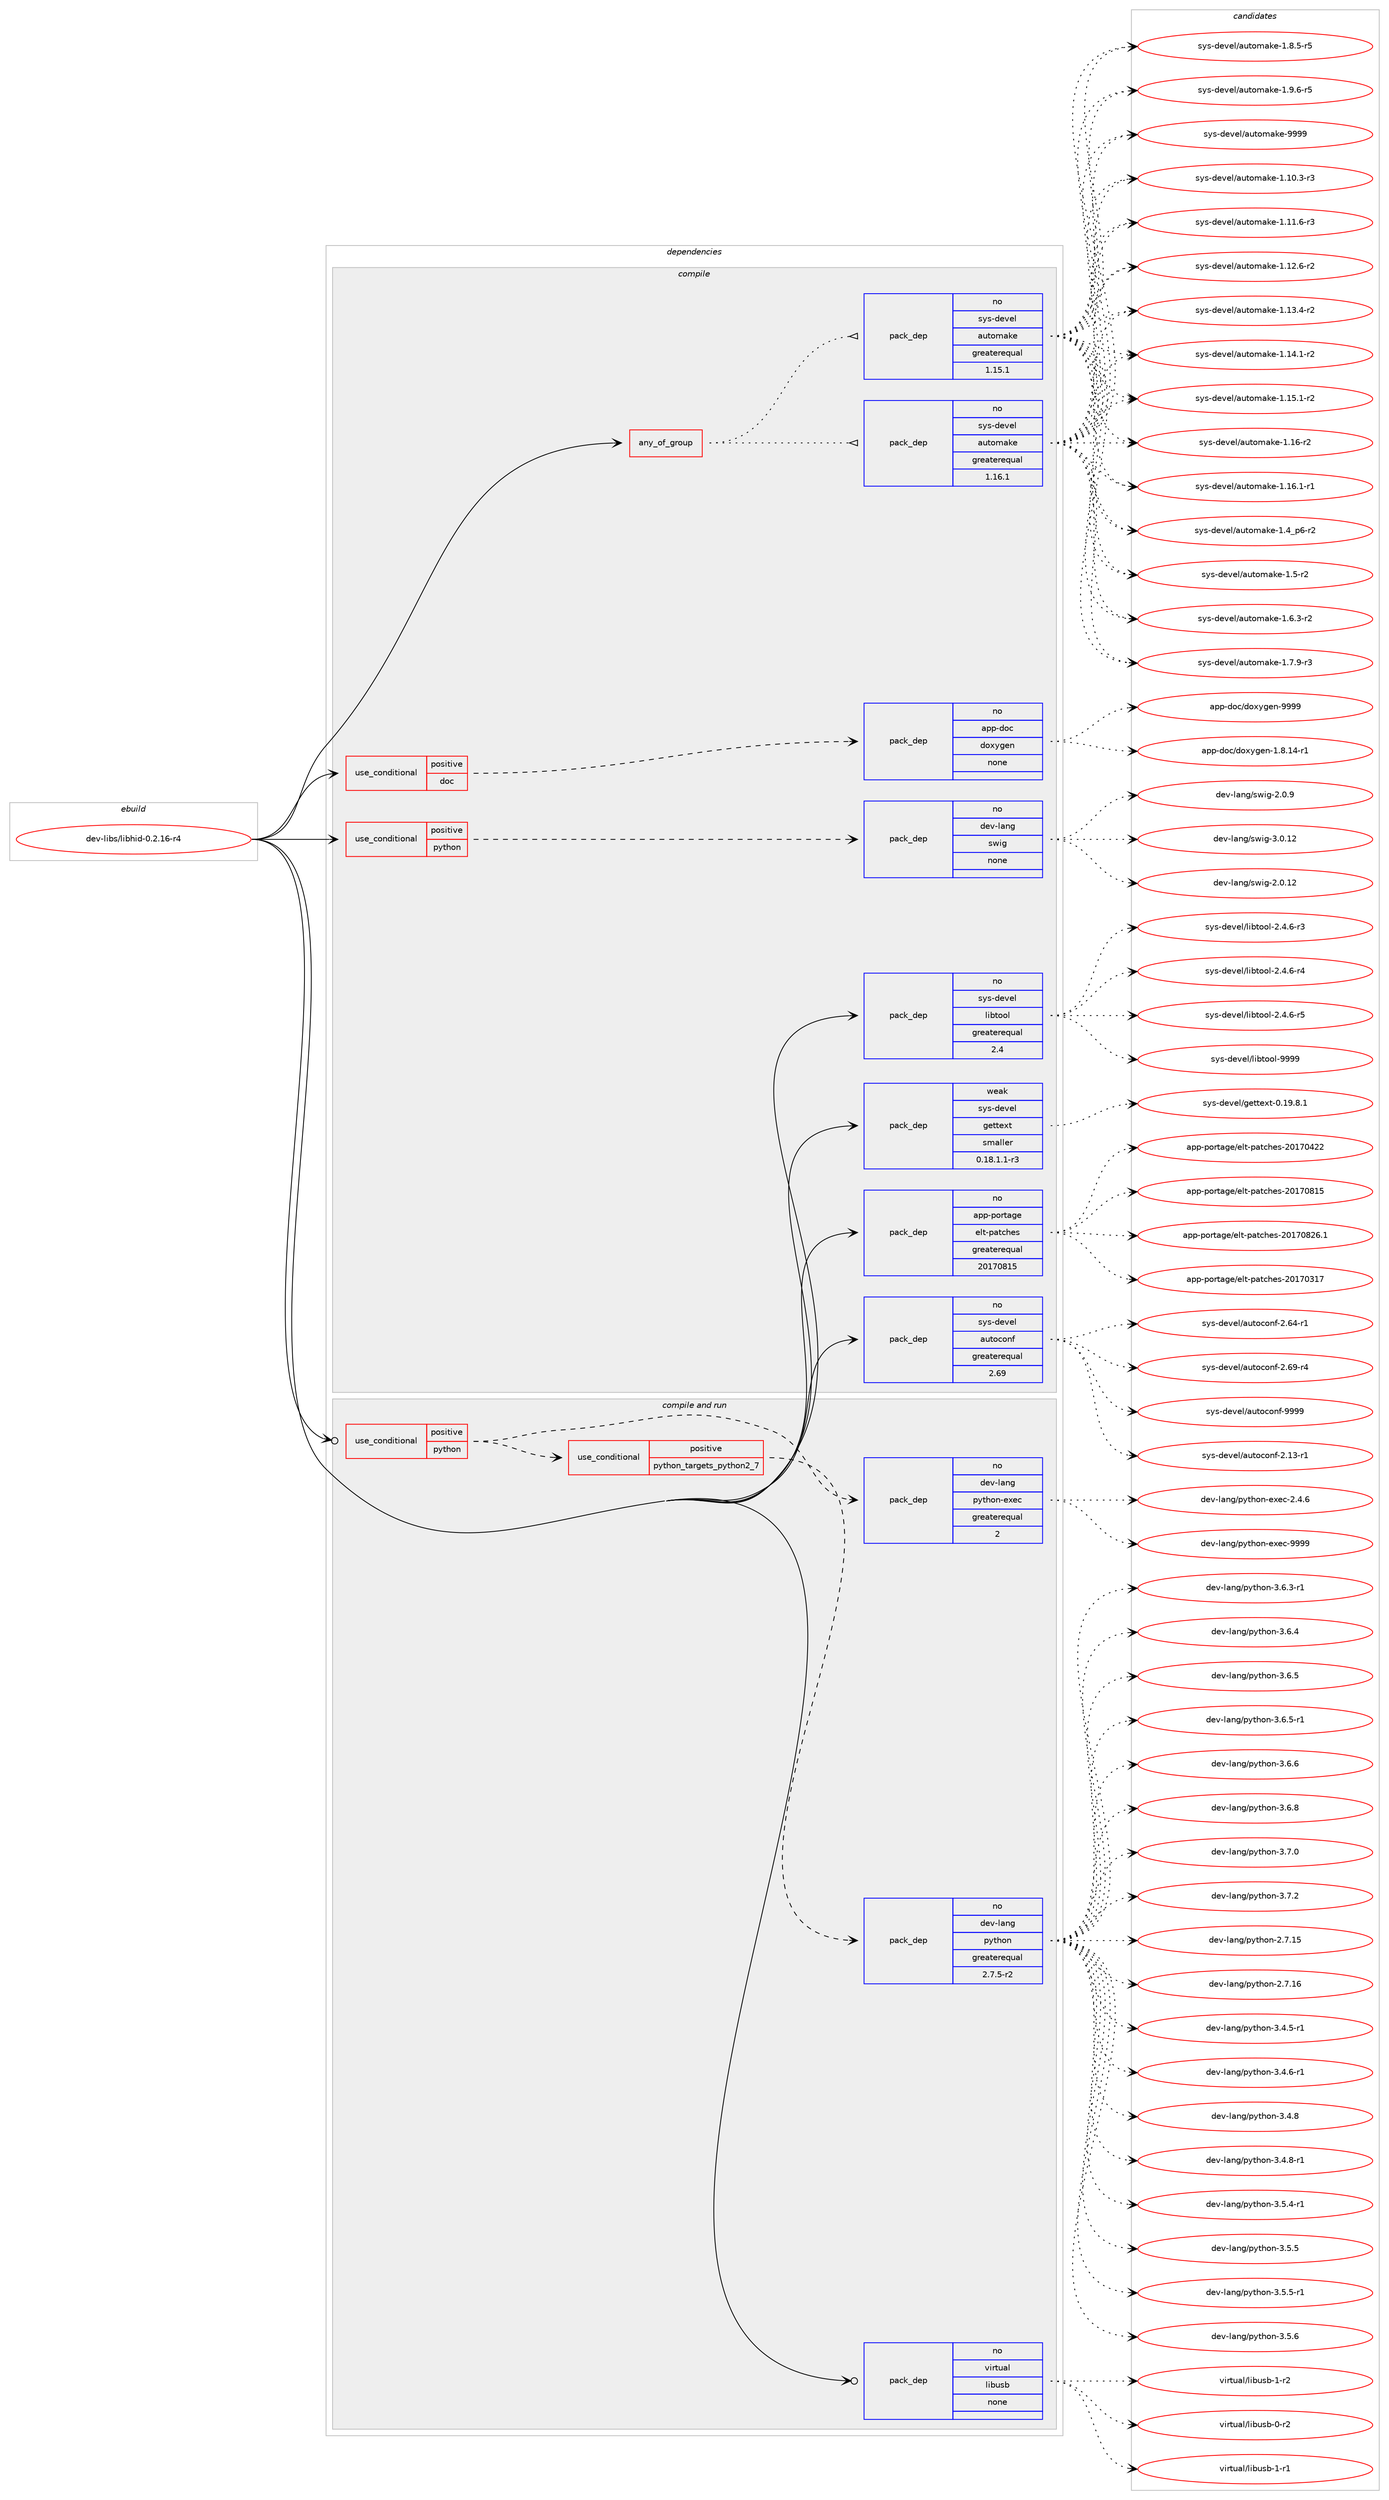digraph prolog {

# *************
# Graph options
# *************

newrank=true;
concentrate=true;
compound=true;
graph [rankdir=LR,fontname=Helvetica,fontsize=10,ranksep=1.5];#, ranksep=2.5, nodesep=0.2];
edge  [arrowhead=vee];
node  [fontname=Helvetica,fontsize=10];

# **********
# The ebuild
# **********

subgraph cluster_leftcol {
color=gray;
rank=same;
label=<<i>ebuild</i>>;
id [label="dev-libs/libhid-0.2.16-r4", color=red, width=4, href="../dev-libs/libhid-0.2.16-r4.svg"];
}

# ****************
# The dependencies
# ****************

subgraph cluster_midcol {
color=gray;
label=<<i>dependencies</i>>;
subgraph cluster_compile {
fillcolor="#eeeeee";
style=filled;
label=<<i>compile</i>>;
subgraph any22277 {
dependency1368305 [label=<<TABLE BORDER="0" CELLBORDER="1" CELLSPACING="0" CELLPADDING="4"><TR><TD CELLPADDING="10">any_of_group</TD></TR></TABLE>>, shape=none, color=red];subgraph pack979414 {
dependency1368306 [label=<<TABLE BORDER="0" CELLBORDER="1" CELLSPACING="0" CELLPADDING="4" WIDTH="220"><TR><TD ROWSPAN="6" CELLPADDING="30">pack_dep</TD></TR><TR><TD WIDTH="110">no</TD></TR><TR><TD>sys-devel</TD></TR><TR><TD>automake</TD></TR><TR><TD>greaterequal</TD></TR><TR><TD>1.16.1</TD></TR></TABLE>>, shape=none, color=blue];
}
dependency1368305:e -> dependency1368306:w [weight=20,style="dotted",arrowhead="oinv"];
subgraph pack979415 {
dependency1368307 [label=<<TABLE BORDER="0" CELLBORDER="1" CELLSPACING="0" CELLPADDING="4" WIDTH="220"><TR><TD ROWSPAN="6" CELLPADDING="30">pack_dep</TD></TR><TR><TD WIDTH="110">no</TD></TR><TR><TD>sys-devel</TD></TR><TR><TD>automake</TD></TR><TR><TD>greaterequal</TD></TR><TR><TD>1.15.1</TD></TR></TABLE>>, shape=none, color=blue];
}
dependency1368305:e -> dependency1368307:w [weight=20,style="dotted",arrowhead="oinv"];
}
id:e -> dependency1368305:w [weight=20,style="solid",arrowhead="vee"];
subgraph cond366062 {
dependency1368308 [label=<<TABLE BORDER="0" CELLBORDER="1" CELLSPACING="0" CELLPADDING="4"><TR><TD ROWSPAN="3" CELLPADDING="10">use_conditional</TD></TR><TR><TD>positive</TD></TR><TR><TD>doc</TD></TR></TABLE>>, shape=none, color=red];
subgraph pack979416 {
dependency1368309 [label=<<TABLE BORDER="0" CELLBORDER="1" CELLSPACING="0" CELLPADDING="4" WIDTH="220"><TR><TD ROWSPAN="6" CELLPADDING="30">pack_dep</TD></TR><TR><TD WIDTH="110">no</TD></TR><TR><TD>app-doc</TD></TR><TR><TD>doxygen</TD></TR><TR><TD>none</TD></TR><TR><TD></TD></TR></TABLE>>, shape=none, color=blue];
}
dependency1368308:e -> dependency1368309:w [weight=20,style="dashed",arrowhead="vee"];
}
id:e -> dependency1368308:w [weight=20,style="solid",arrowhead="vee"];
subgraph cond366063 {
dependency1368310 [label=<<TABLE BORDER="0" CELLBORDER="1" CELLSPACING="0" CELLPADDING="4"><TR><TD ROWSPAN="3" CELLPADDING="10">use_conditional</TD></TR><TR><TD>positive</TD></TR><TR><TD>python</TD></TR></TABLE>>, shape=none, color=red];
subgraph pack979417 {
dependency1368311 [label=<<TABLE BORDER="0" CELLBORDER="1" CELLSPACING="0" CELLPADDING="4" WIDTH="220"><TR><TD ROWSPAN="6" CELLPADDING="30">pack_dep</TD></TR><TR><TD WIDTH="110">no</TD></TR><TR><TD>dev-lang</TD></TR><TR><TD>swig</TD></TR><TR><TD>none</TD></TR><TR><TD></TD></TR></TABLE>>, shape=none, color=blue];
}
dependency1368310:e -> dependency1368311:w [weight=20,style="dashed",arrowhead="vee"];
}
id:e -> dependency1368310:w [weight=20,style="solid",arrowhead="vee"];
subgraph pack979418 {
dependency1368312 [label=<<TABLE BORDER="0" CELLBORDER="1" CELLSPACING="0" CELLPADDING="4" WIDTH="220"><TR><TD ROWSPAN="6" CELLPADDING="30">pack_dep</TD></TR><TR><TD WIDTH="110">no</TD></TR><TR><TD>app-portage</TD></TR><TR><TD>elt-patches</TD></TR><TR><TD>greaterequal</TD></TR><TR><TD>20170815</TD></TR></TABLE>>, shape=none, color=blue];
}
id:e -> dependency1368312:w [weight=20,style="solid",arrowhead="vee"];
subgraph pack979419 {
dependency1368313 [label=<<TABLE BORDER="0" CELLBORDER="1" CELLSPACING="0" CELLPADDING="4" WIDTH="220"><TR><TD ROWSPAN="6" CELLPADDING="30">pack_dep</TD></TR><TR><TD WIDTH="110">no</TD></TR><TR><TD>sys-devel</TD></TR><TR><TD>autoconf</TD></TR><TR><TD>greaterequal</TD></TR><TR><TD>2.69</TD></TR></TABLE>>, shape=none, color=blue];
}
id:e -> dependency1368313:w [weight=20,style="solid",arrowhead="vee"];
subgraph pack979420 {
dependency1368314 [label=<<TABLE BORDER="0" CELLBORDER="1" CELLSPACING="0" CELLPADDING="4" WIDTH="220"><TR><TD ROWSPAN="6" CELLPADDING="30">pack_dep</TD></TR><TR><TD WIDTH="110">no</TD></TR><TR><TD>sys-devel</TD></TR><TR><TD>libtool</TD></TR><TR><TD>greaterequal</TD></TR><TR><TD>2.4</TD></TR></TABLE>>, shape=none, color=blue];
}
id:e -> dependency1368314:w [weight=20,style="solid",arrowhead="vee"];
subgraph pack979421 {
dependency1368315 [label=<<TABLE BORDER="0" CELLBORDER="1" CELLSPACING="0" CELLPADDING="4" WIDTH="220"><TR><TD ROWSPAN="6" CELLPADDING="30">pack_dep</TD></TR><TR><TD WIDTH="110">weak</TD></TR><TR><TD>sys-devel</TD></TR><TR><TD>gettext</TD></TR><TR><TD>smaller</TD></TR><TR><TD>0.18.1.1-r3</TD></TR></TABLE>>, shape=none, color=blue];
}
id:e -> dependency1368315:w [weight=20,style="solid",arrowhead="vee"];
}
subgraph cluster_compileandrun {
fillcolor="#eeeeee";
style=filled;
label=<<i>compile and run</i>>;
subgraph cond366064 {
dependency1368316 [label=<<TABLE BORDER="0" CELLBORDER="1" CELLSPACING="0" CELLPADDING="4"><TR><TD ROWSPAN="3" CELLPADDING="10">use_conditional</TD></TR><TR><TD>positive</TD></TR><TR><TD>python</TD></TR></TABLE>>, shape=none, color=red];
subgraph cond366065 {
dependency1368317 [label=<<TABLE BORDER="0" CELLBORDER="1" CELLSPACING="0" CELLPADDING="4"><TR><TD ROWSPAN="3" CELLPADDING="10">use_conditional</TD></TR><TR><TD>positive</TD></TR><TR><TD>python_targets_python2_7</TD></TR></TABLE>>, shape=none, color=red];
subgraph pack979422 {
dependency1368318 [label=<<TABLE BORDER="0" CELLBORDER="1" CELLSPACING="0" CELLPADDING="4" WIDTH="220"><TR><TD ROWSPAN="6" CELLPADDING="30">pack_dep</TD></TR><TR><TD WIDTH="110">no</TD></TR><TR><TD>dev-lang</TD></TR><TR><TD>python</TD></TR><TR><TD>greaterequal</TD></TR><TR><TD>2.7.5-r2</TD></TR></TABLE>>, shape=none, color=blue];
}
dependency1368317:e -> dependency1368318:w [weight=20,style="dashed",arrowhead="vee"];
}
dependency1368316:e -> dependency1368317:w [weight=20,style="dashed",arrowhead="vee"];
subgraph pack979423 {
dependency1368319 [label=<<TABLE BORDER="0" CELLBORDER="1" CELLSPACING="0" CELLPADDING="4" WIDTH="220"><TR><TD ROWSPAN="6" CELLPADDING="30">pack_dep</TD></TR><TR><TD WIDTH="110">no</TD></TR><TR><TD>dev-lang</TD></TR><TR><TD>python-exec</TD></TR><TR><TD>greaterequal</TD></TR><TR><TD>2</TD></TR></TABLE>>, shape=none, color=blue];
}
dependency1368316:e -> dependency1368319:w [weight=20,style="dashed",arrowhead="vee"];
}
id:e -> dependency1368316:w [weight=20,style="solid",arrowhead="odotvee"];
subgraph pack979424 {
dependency1368320 [label=<<TABLE BORDER="0" CELLBORDER="1" CELLSPACING="0" CELLPADDING="4" WIDTH="220"><TR><TD ROWSPAN="6" CELLPADDING="30">pack_dep</TD></TR><TR><TD WIDTH="110">no</TD></TR><TR><TD>virtual</TD></TR><TR><TD>libusb</TD></TR><TR><TD>none</TD></TR><TR><TD></TD></TR></TABLE>>, shape=none, color=blue];
}
id:e -> dependency1368320:w [weight=20,style="solid",arrowhead="odotvee"];
}
subgraph cluster_run {
fillcolor="#eeeeee";
style=filled;
label=<<i>run</i>>;
}
}

# **************
# The candidates
# **************

subgraph cluster_choices {
rank=same;
color=gray;
label=<<i>candidates</i>>;

subgraph choice979414 {
color=black;
nodesep=1;
choice11512111545100101118101108479711711611110997107101454946494846514511451 [label="sys-devel/automake-1.10.3-r3", color=red, width=4,href="../sys-devel/automake-1.10.3-r3.svg"];
choice11512111545100101118101108479711711611110997107101454946494946544511451 [label="sys-devel/automake-1.11.6-r3", color=red, width=4,href="../sys-devel/automake-1.11.6-r3.svg"];
choice11512111545100101118101108479711711611110997107101454946495046544511450 [label="sys-devel/automake-1.12.6-r2", color=red, width=4,href="../sys-devel/automake-1.12.6-r2.svg"];
choice11512111545100101118101108479711711611110997107101454946495146524511450 [label="sys-devel/automake-1.13.4-r2", color=red, width=4,href="../sys-devel/automake-1.13.4-r2.svg"];
choice11512111545100101118101108479711711611110997107101454946495246494511450 [label="sys-devel/automake-1.14.1-r2", color=red, width=4,href="../sys-devel/automake-1.14.1-r2.svg"];
choice11512111545100101118101108479711711611110997107101454946495346494511450 [label="sys-devel/automake-1.15.1-r2", color=red, width=4,href="../sys-devel/automake-1.15.1-r2.svg"];
choice1151211154510010111810110847971171161111099710710145494649544511450 [label="sys-devel/automake-1.16-r2", color=red, width=4,href="../sys-devel/automake-1.16-r2.svg"];
choice11512111545100101118101108479711711611110997107101454946495446494511449 [label="sys-devel/automake-1.16.1-r1", color=red, width=4,href="../sys-devel/automake-1.16.1-r1.svg"];
choice115121115451001011181011084797117116111109971071014549465295112544511450 [label="sys-devel/automake-1.4_p6-r2", color=red, width=4,href="../sys-devel/automake-1.4_p6-r2.svg"];
choice11512111545100101118101108479711711611110997107101454946534511450 [label="sys-devel/automake-1.5-r2", color=red, width=4,href="../sys-devel/automake-1.5-r2.svg"];
choice115121115451001011181011084797117116111109971071014549465446514511450 [label="sys-devel/automake-1.6.3-r2", color=red, width=4,href="../sys-devel/automake-1.6.3-r2.svg"];
choice115121115451001011181011084797117116111109971071014549465546574511451 [label="sys-devel/automake-1.7.9-r3", color=red, width=4,href="../sys-devel/automake-1.7.9-r3.svg"];
choice115121115451001011181011084797117116111109971071014549465646534511453 [label="sys-devel/automake-1.8.5-r5", color=red, width=4,href="../sys-devel/automake-1.8.5-r5.svg"];
choice115121115451001011181011084797117116111109971071014549465746544511453 [label="sys-devel/automake-1.9.6-r5", color=red, width=4,href="../sys-devel/automake-1.9.6-r5.svg"];
choice115121115451001011181011084797117116111109971071014557575757 [label="sys-devel/automake-9999", color=red, width=4,href="../sys-devel/automake-9999.svg"];
dependency1368306:e -> choice11512111545100101118101108479711711611110997107101454946494846514511451:w [style=dotted,weight="100"];
dependency1368306:e -> choice11512111545100101118101108479711711611110997107101454946494946544511451:w [style=dotted,weight="100"];
dependency1368306:e -> choice11512111545100101118101108479711711611110997107101454946495046544511450:w [style=dotted,weight="100"];
dependency1368306:e -> choice11512111545100101118101108479711711611110997107101454946495146524511450:w [style=dotted,weight="100"];
dependency1368306:e -> choice11512111545100101118101108479711711611110997107101454946495246494511450:w [style=dotted,weight="100"];
dependency1368306:e -> choice11512111545100101118101108479711711611110997107101454946495346494511450:w [style=dotted,weight="100"];
dependency1368306:e -> choice1151211154510010111810110847971171161111099710710145494649544511450:w [style=dotted,weight="100"];
dependency1368306:e -> choice11512111545100101118101108479711711611110997107101454946495446494511449:w [style=dotted,weight="100"];
dependency1368306:e -> choice115121115451001011181011084797117116111109971071014549465295112544511450:w [style=dotted,weight="100"];
dependency1368306:e -> choice11512111545100101118101108479711711611110997107101454946534511450:w [style=dotted,weight="100"];
dependency1368306:e -> choice115121115451001011181011084797117116111109971071014549465446514511450:w [style=dotted,weight="100"];
dependency1368306:e -> choice115121115451001011181011084797117116111109971071014549465546574511451:w [style=dotted,weight="100"];
dependency1368306:e -> choice115121115451001011181011084797117116111109971071014549465646534511453:w [style=dotted,weight="100"];
dependency1368306:e -> choice115121115451001011181011084797117116111109971071014549465746544511453:w [style=dotted,weight="100"];
dependency1368306:e -> choice115121115451001011181011084797117116111109971071014557575757:w [style=dotted,weight="100"];
}
subgraph choice979415 {
color=black;
nodesep=1;
choice11512111545100101118101108479711711611110997107101454946494846514511451 [label="sys-devel/automake-1.10.3-r3", color=red, width=4,href="../sys-devel/automake-1.10.3-r3.svg"];
choice11512111545100101118101108479711711611110997107101454946494946544511451 [label="sys-devel/automake-1.11.6-r3", color=red, width=4,href="../sys-devel/automake-1.11.6-r3.svg"];
choice11512111545100101118101108479711711611110997107101454946495046544511450 [label="sys-devel/automake-1.12.6-r2", color=red, width=4,href="../sys-devel/automake-1.12.6-r2.svg"];
choice11512111545100101118101108479711711611110997107101454946495146524511450 [label="sys-devel/automake-1.13.4-r2", color=red, width=4,href="../sys-devel/automake-1.13.4-r2.svg"];
choice11512111545100101118101108479711711611110997107101454946495246494511450 [label="sys-devel/automake-1.14.1-r2", color=red, width=4,href="../sys-devel/automake-1.14.1-r2.svg"];
choice11512111545100101118101108479711711611110997107101454946495346494511450 [label="sys-devel/automake-1.15.1-r2", color=red, width=4,href="../sys-devel/automake-1.15.1-r2.svg"];
choice1151211154510010111810110847971171161111099710710145494649544511450 [label="sys-devel/automake-1.16-r2", color=red, width=4,href="../sys-devel/automake-1.16-r2.svg"];
choice11512111545100101118101108479711711611110997107101454946495446494511449 [label="sys-devel/automake-1.16.1-r1", color=red, width=4,href="../sys-devel/automake-1.16.1-r1.svg"];
choice115121115451001011181011084797117116111109971071014549465295112544511450 [label="sys-devel/automake-1.4_p6-r2", color=red, width=4,href="../sys-devel/automake-1.4_p6-r2.svg"];
choice11512111545100101118101108479711711611110997107101454946534511450 [label="sys-devel/automake-1.5-r2", color=red, width=4,href="../sys-devel/automake-1.5-r2.svg"];
choice115121115451001011181011084797117116111109971071014549465446514511450 [label="sys-devel/automake-1.6.3-r2", color=red, width=4,href="../sys-devel/automake-1.6.3-r2.svg"];
choice115121115451001011181011084797117116111109971071014549465546574511451 [label="sys-devel/automake-1.7.9-r3", color=red, width=4,href="../sys-devel/automake-1.7.9-r3.svg"];
choice115121115451001011181011084797117116111109971071014549465646534511453 [label="sys-devel/automake-1.8.5-r5", color=red, width=4,href="../sys-devel/automake-1.8.5-r5.svg"];
choice115121115451001011181011084797117116111109971071014549465746544511453 [label="sys-devel/automake-1.9.6-r5", color=red, width=4,href="../sys-devel/automake-1.9.6-r5.svg"];
choice115121115451001011181011084797117116111109971071014557575757 [label="sys-devel/automake-9999", color=red, width=4,href="../sys-devel/automake-9999.svg"];
dependency1368307:e -> choice11512111545100101118101108479711711611110997107101454946494846514511451:w [style=dotted,weight="100"];
dependency1368307:e -> choice11512111545100101118101108479711711611110997107101454946494946544511451:w [style=dotted,weight="100"];
dependency1368307:e -> choice11512111545100101118101108479711711611110997107101454946495046544511450:w [style=dotted,weight="100"];
dependency1368307:e -> choice11512111545100101118101108479711711611110997107101454946495146524511450:w [style=dotted,weight="100"];
dependency1368307:e -> choice11512111545100101118101108479711711611110997107101454946495246494511450:w [style=dotted,weight="100"];
dependency1368307:e -> choice11512111545100101118101108479711711611110997107101454946495346494511450:w [style=dotted,weight="100"];
dependency1368307:e -> choice1151211154510010111810110847971171161111099710710145494649544511450:w [style=dotted,weight="100"];
dependency1368307:e -> choice11512111545100101118101108479711711611110997107101454946495446494511449:w [style=dotted,weight="100"];
dependency1368307:e -> choice115121115451001011181011084797117116111109971071014549465295112544511450:w [style=dotted,weight="100"];
dependency1368307:e -> choice11512111545100101118101108479711711611110997107101454946534511450:w [style=dotted,weight="100"];
dependency1368307:e -> choice115121115451001011181011084797117116111109971071014549465446514511450:w [style=dotted,weight="100"];
dependency1368307:e -> choice115121115451001011181011084797117116111109971071014549465546574511451:w [style=dotted,weight="100"];
dependency1368307:e -> choice115121115451001011181011084797117116111109971071014549465646534511453:w [style=dotted,weight="100"];
dependency1368307:e -> choice115121115451001011181011084797117116111109971071014549465746544511453:w [style=dotted,weight="100"];
dependency1368307:e -> choice115121115451001011181011084797117116111109971071014557575757:w [style=dotted,weight="100"];
}
subgraph choice979416 {
color=black;
nodesep=1;
choice97112112451001119947100111120121103101110454946564649524511449 [label="app-doc/doxygen-1.8.14-r1", color=red, width=4,href="../app-doc/doxygen-1.8.14-r1.svg"];
choice971121124510011199471001111201211031011104557575757 [label="app-doc/doxygen-9999", color=red, width=4,href="../app-doc/doxygen-9999.svg"];
dependency1368309:e -> choice97112112451001119947100111120121103101110454946564649524511449:w [style=dotted,weight="100"];
dependency1368309:e -> choice971121124510011199471001111201211031011104557575757:w [style=dotted,weight="100"];
}
subgraph choice979417 {
color=black;
nodesep=1;
choice10010111845108971101034711511910510345504648464950 [label="dev-lang/swig-2.0.12", color=red, width=4,href="../dev-lang/swig-2.0.12.svg"];
choice100101118451089711010347115119105103455046484657 [label="dev-lang/swig-2.0.9", color=red, width=4,href="../dev-lang/swig-2.0.9.svg"];
choice10010111845108971101034711511910510345514648464950 [label="dev-lang/swig-3.0.12", color=red, width=4,href="../dev-lang/swig-3.0.12.svg"];
dependency1368311:e -> choice10010111845108971101034711511910510345504648464950:w [style=dotted,weight="100"];
dependency1368311:e -> choice100101118451089711010347115119105103455046484657:w [style=dotted,weight="100"];
dependency1368311:e -> choice10010111845108971101034711511910510345514648464950:w [style=dotted,weight="100"];
}
subgraph choice979418 {
color=black;
nodesep=1;
choice97112112451121111141169710310147101108116451129711699104101115455048495548514955 [label="app-portage/elt-patches-20170317", color=red, width=4,href="../app-portage/elt-patches-20170317.svg"];
choice97112112451121111141169710310147101108116451129711699104101115455048495548525050 [label="app-portage/elt-patches-20170422", color=red, width=4,href="../app-portage/elt-patches-20170422.svg"];
choice97112112451121111141169710310147101108116451129711699104101115455048495548564953 [label="app-portage/elt-patches-20170815", color=red, width=4,href="../app-portage/elt-patches-20170815.svg"];
choice971121124511211111411697103101471011081164511297116991041011154550484955485650544649 [label="app-portage/elt-patches-20170826.1", color=red, width=4,href="../app-portage/elt-patches-20170826.1.svg"];
dependency1368312:e -> choice97112112451121111141169710310147101108116451129711699104101115455048495548514955:w [style=dotted,weight="100"];
dependency1368312:e -> choice97112112451121111141169710310147101108116451129711699104101115455048495548525050:w [style=dotted,weight="100"];
dependency1368312:e -> choice97112112451121111141169710310147101108116451129711699104101115455048495548564953:w [style=dotted,weight="100"];
dependency1368312:e -> choice971121124511211111411697103101471011081164511297116991041011154550484955485650544649:w [style=dotted,weight="100"];
}
subgraph choice979419 {
color=black;
nodesep=1;
choice1151211154510010111810110847971171161119911111010245504649514511449 [label="sys-devel/autoconf-2.13-r1", color=red, width=4,href="../sys-devel/autoconf-2.13-r1.svg"];
choice1151211154510010111810110847971171161119911111010245504654524511449 [label="sys-devel/autoconf-2.64-r1", color=red, width=4,href="../sys-devel/autoconf-2.64-r1.svg"];
choice1151211154510010111810110847971171161119911111010245504654574511452 [label="sys-devel/autoconf-2.69-r4", color=red, width=4,href="../sys-devel/autoconf-2.69-r4.svg"];
choice115121115451001011181011084797117116111991111101024557575757 [label="sys-devel/autoconf-9999", color=red, width=4,href="../sys-devel/autoconf-9999.svg"];
dependency1368313:e -> choice1151211154510010111810110847971171161119911111010245504649514511449:w [style=dotted,weight="100"];
dependency1368313:e -> choice1151211154510010111810110847971171161119911111010245504654524511449:w [style=dotted,weight="100"];
dependency1368313:e -> choice1151211154510010111810110847971171161119911111010245504654574511452:w [style=dotted,weight="100"];
dependency1368313:e -> choice115121115451001011181011084797117116111991111101024557575757:w [style=dotted,weight="100"];
}
subgraph choice979420 {
color=black;
nodesep=1;
choice1151211154510010111810110847108105981161111111084550465246544511451 [label="sys-devel/libtool-2.4.6-r3", color=red, width=4,href="../sys-devel/libtool-2.4.6-r3.svg"];
choice1151211154510010111810110847108105981161111111084550465246544511452 [label="sys-devel/libtool-2.4.6-r4", color=red, width=4,href="../sys-devel/libtool-2.4.6-r4.svg"];
choice1151211154510010111810110847108105981161111111084550465246544511453 [label="sys-devel/libtool-2.4.6-r5", color=red, width=4,href="../sys-devel/libtool-2.4.6-r5.svg"];
choice1151211154510010111810110847108105981161111111084557575757 [label="sys-devel/libtool-9999", color=red, width=4,href="../sys-devel/libtool-9999.svg"];
dependency1368314:e -> choice1151211154510010111810110847108105981161111111084550465246544511451:w [style=dotted,weight="100"];
dependency1368314:e -> choice1151211154510010111810110847108105981161111111084550465246544511452:w [style=dotted,weight="100"];
dependency1368314:e -> choice1151211154510010111810110847108105981161111111084550465246544511453:w [style=dotted,weight="100"];
dependency1368314:e -> choice1151211154510010111810110847108105981161111111084557575757:w [style=dotted,weight="100"];
}
subgraph choice979421 {
color=black;
nodesep=1;
choice1151211154510010111810110847103101116116101120116454846495746564649 [label="sys-devel/gettext-0.19.8.1", color=red, width=4,href="../sys-devel/gettext-0.19.8.1.svg"];
dependency1368315:e -> choice1151211154510010111810110847103101116116101120116454846495746564649:w [style=dotted,weight="100"];
}
subgraph choice979422 {
color=black;
nodesep=1;
choice10010111845108971101034711212111610411111045504655464953 [label="dev-lang/python-2.7.15", color=red, width=4,href="../dev-lang/python-2.7.15.svg"];
choice10010111845108971101034711212111610411111045504655464954 [label="dev-lang/python-2.7.16", color=red, width=4,href="../dev-lang/python-2.7.16.svg"];
choice1001011184510897110103471121211161041111104551465246534511449 [label="dev-lang/python-3.4.5-r1", color=red, width=4,href="../dev-lang/python-3.4.5-r1.svg"];
choice1001011184510897110103471121211161041111104551465246544511449 [label="dev-lang/python-3.4.6-r1", color=red, width=4,href="../dev-lang/python-3.4.6-r1.svg"];
choice100101118451089711010347112121116104111110455146524656 [label="dev-lang/python-3.4.8", color=red, width=4,href="../dev-lang/python-3.4.8.svg"];
choice1001011184510897110103471121211161041111104551465246564511449 [label="dev-lang/python-3.4.8-r1", color=red, width=4,href="../dev-lang/python-3.4.8-r1.svg"];
choice1001011184510897110103471121211161041111104551465346524511449 [label="dev-lang/python-3.5.4-r1", color=red, width=4,href="../dev-lang/python-3.5.4-r1.svg"];
choice100101118451089711010347112121116104111110455146534653 [label="dev-lang/python-3.5.5", color=red, width=4,href="../dev-lang/python-3.5.5.svg"];
choice1001011184510897110103471121211161041111104551465346534511449 [label="dev-lang/python-3.5.5-r1", color=red, width=4,href="../dev-lang/python-3.5.5-r1.svg"];
choice100101118451089711010347112121116104111110455146534654 [label="dev-lang/python-3.5.6", color=red, width=4,href="../dev-lang/python-3.5.6.svg"];
choice1001011184510897110103471121211161041111104551465446514511449 [label="dev-lang/python-3.6.3-r1", color=red, width=4,href="../dev-lang/python-3.6.3-r1.svg"];
choice100101118451089711010347112121116104111110455146544652 [label="dev-lang/python-3.6.4", color=red, width=4,href="../dev-lang/python-3.6.4.svg"];
choice100101118451089711010347112121116104111110455146544653 [label="dev-lang/python-3.6.5", color=red, width=4,href="../dev-lang/python-3.6.5.svg"];
choice1001011184510897110103471121211161041111104551465446534511449 [label="dev-lang/python-3.6.5-r1", color=red, width=4,href="../dev-lang/python-3.6.5-r1.svg"];
choice100101118451089711010347112121116104111110455146544654 [label="dev-lang/python-3.6.6", color=red, width=4,href="../dev-lang/python-3.6.6.svg"];
choice100101118451089711010347112121116104111110455146544656 [label="dev-lang/python-3.6.8", color=red, width=4,href="../dev-lang/python-3.6.8.svg"];
choice100101118451089711010347112121116104111110455146554648 [label="dev-lang/python-3.7.0", color=red, width=4,href="../dev-lang/python-3.7.0.svg"];
choice100101118451089711010347112121116104111110455146554650 [label="dev-lang/python-3.7.2", color=red, width=4,href="../dev-lang/python-3.7.2.svg"];
dependency1368318:e -> choice10010111845108971101034711212111610411111045504655464953:w [style=dotted,weight="100"];
dependency1368318:e -> choice10010111845108971101034711212111610411111045504655464954:w [style=dotted,weight="100"];
dependency1368318:e -> choice1001011184510897110103471121211161041111104551465246534511449:w [style=dotted,weight="100"];
dependency1368318:e -> choice1001011184510897110103471121211161041111104551465246544511449:w [style=dotted,weight="100"];
dependency1368318:e -> choice100101118451089711010347112121116104111110455146524656:w [style=dotted,weight="100"];
dependency1368318:e -> choice1001011184510897110103471121211161041111104551465246564511449:w [style=dotted,weight="100"];
dependency1368318:e -> choice1001011184510897110103471121211161041111104551465346524511449:w [style=dotted,weight="100"];
dependency1368318:e -> choice100101118451089711010347112121116104111110455146534653:w [style=dotted,weight="100"];
dependency1368318:e -> choice1001011184510897110103471121211161041111104551465346534511449:w [style=dotted,weight="100"];
dependency1368318:e -> choice100101118451089711010347112121116104111110455146534654:w [style=dotted,weight="100"];
dependency1368318:e -> choice1001011184510897110103471121211161041111104551465446514511449:w [style=dotted,weight="100"];
dependency1368318:e -> choice100101118451089711010347112121116104111110455146544652:w [style=dotted,weight="100"];
dependency1368318:e -> choice100101118451089711010347112121116104111110455146544653:w [style=dotted,weight="100"];
dependency1368318:e -> choice1001011184510897110103471121211161041111104551465446534511449:w [style=dotted,weight="100"];
dependency1368318:e -> choice100101118451089711010347112121116104111110455146544654:w [style=dotted,weight="100"];
dependency1368318:e -> choice100101118451089711010347112121116104111110455146544656:w [style=dotted,weight="100"];
dependency1368318:e -> choice100101118451089711010347112121116104111110455146554648:w [style=dotted,weight="100"];
dependency1368318:e -> choice100101118451089711010347112121116104111110455146554650:w [style=dotted,weight="100"];
}
subgraph choice979423 {
color=black;
nodesep=1;
choice1001011184510897110103471121211161041111104510112010199455046524654 [label="dev-lang/python-exec-2.4.6", color=red, width=4,href="../dev-lang/python-exec-2.4.6.svg"];
choice10010111845108971101034711212111610411111045101120101994557575757 [label="dev-lang/python-exec-9999", color=red, width=4,href="../dev-lang/python-exec-9999.svg"];
dependency1368319:e -> choice1001011184510897110103471121211161041111104510112010199455046524654:w [style=dotted,weight="100"];
dependency1368319:e -> choice10010111845108971101034711212111610411111045101120101994557575757:w [style=dotted,weight="100"];
}
subgraph choice979424 {
color=black;
nodesep=1;
choice1181051141161179710847108105981171159845484511450 [label="virtual/libusb-0-r2", color=red, width=4,href="../virtual/libusb-0-r2.svg"];
choice1181051141161179710847108105981171159845494511449 [label="virtual/libusb-1-r1", color=red, width=4,href="../virtual/libusb-1-r1.svg"];
choice1181051141161179710847108105981171159845494511450 [label="virtual/libusb-1-r2", color=red, width=4,href="../virtual/libusb-1-r2.svg"];
dependency1368320:e -> choice1181051141161179710847108105981171159845484511450:w [style=dotted,weight="100"];
dependency1368320:e -> choice1181051141161179710847108105981171159845494511449:w [style=dotted,weight="100"];
dependency1368320:e -> choice1181051141161179710847108105981171159845494511450:w [style=dotted,weight="100"];
}
}

}
